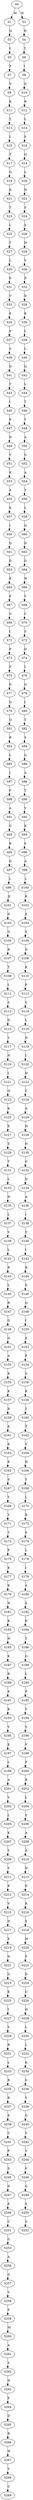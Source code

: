 strict digraph  {
	S0 -> S1 [ label = M ];
	S0 -> S2 [ label = W ];
	S1 -> S3 [ label = Q ];
	S2 -> S4 [ label = H ];
	S3 -> S5 [ label = I ];
	S4 -> S6 [ label = T ];
	S5 -> S7 [ label = F ];
	S6 -> S8 [ label = I ];
	S7 -> S9 [ label = V ];
	S8 -> S10 [ label = D ];
	S9 -> S11 [ label = K ];
	S10 -> S12 [ label = R ];
	S11 -> S13 [ label = T ];
	S12 -> S14 [ label = L ];
	S13 -> S15 [ label = L ];
	S14 -> S16 [ label = F ];
	S15 -> S17 [ label = T ];
	S16 -> S18 [ label = Q ];
	S17 -> S19 [ label = G ];
	S18 -> S20 [ label = L ];
	S19 -> S21 [ label = K ];
	S20 -> S22 [ label = N ];
	S21 -> S23 [ label = T ];
	S22 -> S24 [ label = S ];
	S23 -> S25 [ label = I ];
	S24 -> S26 [ label = S ];
	S25 -> S27 [ label = T ];
	S26 -> S28 [ label = H ];
	S27 -> S29 [ label = L ];
	S28 -> S30 [ label = V ];
	S29 -> S31 [ label = E ];
	S30 -> S32 [ label = E ];
	S31 -> S33 [ label = V ];
	S32 -> S34 [ label = D ];
	S33 -> S35 [ label = E ];
	S34 -> S36 [ label = K ];
	S35 -> S37 [ label = P ];
	S36 -> S38 [ label = I ];
	S37 -> S39 [ label = S ];
	S38 -> S40 [ label = L ];
	S39 -> S41 [ label = D ];
	S40 -> S42 [ label = Q ];
	S41 -> S43 [ label = T ];
	S42 -> S44 [ label = L ];
	S43 -> S45 [ label = I ];
	S44 -> S46 [ label = T ];
	S45 -> S47 [ label = E ];
	S46 -> S48 [ label = Y ];
	S47 -> S49 [ label = N ];
	S48 -> S50 [ label = A ];
	S49 -> S51 [ label = V ];
	S50 -> S52 [ label = G ];
	S51 -> S53 [ label = K ];
	S52 -> S54 [ label = A ];
	S53 -> S55 [ label = A ];
	S54 -> S56 [ label = T ];
	S55 -> S57 [ label = K ];
	S56 -> S58 [ label = L ];
	S57 -> S59 [ label = I ];
	S58 -> S60 [ label = Q ];
	S59 -> S61 [ label = Q ];
	S60 -> S62 [ label = D ];
	S61 -> S63 [ label = D ];
	S62 -> S64 [ label = D ];
	S63 -> S65 [ label = K ];
	S64 -> S66 [ label = W ];
	S65 -> S67 [ label = E ];
	S66 -> S68 [ label = V ];
	S67 -> S69 [ label = G ];
	S68 -> S70 [ label = C ];
	S69 -> S71 [ label = I ];
	S70 -> S72 [ label = S ];
	S71 -> S73 [ label = P ];
	S72 -> S74 [ label = D ];
	S73 -> S75 [ label = P ];
	S74 -> S76 [ label = I ];
	S75 -> S77 [ label = D ];
	S76 -> S78 [ label = G ];
	S77 -> S79 [ label = Q ];
	S78 -> S80 [ label = I ];
	S79 -> S81 [ label = Q ];
	S80 -> S82 [ label = T ];
	S81 -> S83 [ label = R ];
	S82 -> S84 [ label = S ];
	S83 -> S85 [ label = L ];
	S84 -> S86 [ label = G ];
	S85 -> S87 [ label = I ];
	S86 -> S88 [ label = A ];
	S87 -> S89 [ label = F ];
	S88 -> S90 [ label = T ];
	S89 -> S91 [ label = A ];
	S90 -> S92 [ label = V ];
	S91 -> S93 [ label = G ];
	S92 -> S94 [ label = K ];
	S93 -> S95 [ label = K ];
	S94 -> S96 [ label = S ];
	S95 -> S97 [ label = Q ];
	S96 -> S98 [ label = A ];
	S97 -> S99 [ label = L ];
	S98 -> S100 [ label = L ];
	S99 -> S101 [ label = E ];
	S100 -> S102 [ label = R ];
	S101 -> S103 [ label = D ];
	S102 -> S104 [ label = E ];
	S103 -> S105 [ label = G ];
	S104 -> S106 [ label = S ];
	S105 -> S107 [ label = R ];
	S106 -> S108 [ label = D ];
	S107 -> S109 [ label = T ];
	S108 -> S110 [ label = K ];
	S109 -> S111 [ label = L ];
	S110 -> S112 [ label = P ];
	S111 -> S113 [ label = S ];
	S112 -> S114 [ label = V ];
	S113 -> S115 [ label = D ];
	S114 -> S116 [ label = L ];
	S115 -> S117 [ label = Y ];
	S116 -> S118 [ label = N ];
	S117 -> S119 [ label = N ];
	S118 -> S120 [ label = I ];
	S119 -> S121 [ label = I ];
	S120 -> S122 [ label = H ];
	S121 -> S123 [ label = Q ];
	S122 -> S124 [ label = C ];
	S123 -> S125 [ label = K ];
	S124 -> S126 [ label = A ];
	S125 -> S127 [ label = E ];
	S126 -> S128 [ label = H ];
	S127 -> S129 [ label = S ];
	S128 -> S130 [ label = N ];
	S129 -> S131 [ label = T ];
	S130 -> S132 [ label = G ];
	S131 -> S133 [ label = L ];
	S132 -> S134 [ label = D ];
	S133 -> S135 [ label = H ];
	S134 -> S136 [ label = A ];
	S135 -> S137 [ label = L ];
	S136 -> S138 [ label = I ];
	S137 -> S139 [ label = V ];
	S138 -> S140 [ label = Y ];
	S139 -> S141 [ label = L ];
	S140 -> S142 [ label = I ];
	S141 -> S143 [ label = R ];
	S142 -> S144 [ label = R ];
	S143 -> S145 [ label = L ];
	S144 -> S146 [ label = E ];
	S145 -> S147 [ label = R ];
	S146 -> S148 [ label = Q ];
	S147 -> S149 [ label = G ];
	S148 -> S150 [ label = I ];
	S149 -> S151 [ label = G ];
	S150 -> S152 [ label = E ];
	S151 -> S153 [ label = A ];
	S152 -> S154 [ label = P ];
	S153 -> S155 [ label = K ];
	S154 -> S156 [ label = S ];
	S155 -> S157 [ label = K ];
	S156 -> S158 [ label = K ];
	S157 -> S159 [ label = R ];
	S158 -> S160 [ label = T ];
	S159 -> S161 [ label = K ];
	S160 -> S162 [ label = T ];
	S161 -> S163 [ label = K ];
	S162 -> S164 [ label = V ];
	S163 -> S165 [ label = K ];
	S164 -> S166 [ label = H ];
	S165 -> S167 [ label = S ];
	S166 -> S168 [ label = Y ];
	S167 -> S169 [ label = Y ];
	S168 -> S170 [ label = L ];
	S169 -> S171 [ label = T ];
	S170 -> S172 [ label = R ];
	S171 -> S173 [ label = T ];
	S172 -> S174 [ label = E ];
	S173 -> S175 [ label = P ];
	S174 -> S176 [ label = L ];
	S175 -> S177 [ label = K ];
	S176 -> S178 [ label = I ];
	S177 -> S179 [ label = K ];
	S178 -> S180 [ label = A ];
	S179 -> S181 [ label = N ];
	S180 -> S182 [ label = S ];
	S181 -> S183 [ label = K ];
	S182 -> S184 [ label = K ];
	S183 -> S185 [ label = H ];
	S184 -> S186 [ label = T ];
	S185 -> S187 [ label = K ];
	S186 -> S188 [ label = G ];
	S187 -> S189 [ label = R ];
	S188 -> S190 [ label = L ];
	S189 -> S191 [ label = K ];
	S190 -> S192 [ label = P ];
	S191 -> S193 [ label = K ];
	S192 -> S194 [ label = V ];
	S193 -> S195 [ label = V ];
	S194 -> S196 [ label = S ];
	S195 -> S197 [ label = K ];
	S196 -> S198 [ label = V ];
	S197 -> S199 [ label = L ];
	S198 -> S200 [ label = F ];
	S199 -> S201 [ label = A ];
	S200 -> S202 [ label = R ];
	S201 -> S203 [ label = V ];
	S202 -> S204 [ label = L ];
	S203 -> S205 [ label = L ];
	S204 -> S206 [ label = V ];
	S205 -> S207 [ label = K ];
	S206 -> S208 [ label = A ];
	S207 -> S209 [ label = Y ];
	S208 -> S210 [ label = A ];
	S209 -> S211 [ label = Y ];
	S210 -> S212 [ label = N ];
	S211 -> S213 [ label = K ];
	S212 -> S214 [ label = E ];
	S213 -> S215 [ label = V ];
	S214 -> S216 [ label = K ];
	S215 -> S217 [ label = D ];
	S216 -> S218 [ label = E ];
	S217 -> S219 [ label = E ];
	S218 -> S220 [ label = M ];
	S219 -> S221 [ label = N ];
	S220 -> S222 [ label = F ];
	S221 -> S223 [ label = G ];
	S222 -> S224 [ label = D ];
	S223 -> S225 [ label = K ];
	S224 -> S226 [ label = G ];
	S225 -> S227 [ label = I ];
	S226 -> S228 [ label = H ];
	S227 -> S229 [ label = S ];
	S228 -> S230 [ label = L ];
	S229 -> S231 [ label = R ];
	S230 -> S232 [ label = L ];
	S231 -> S233 [ label = L ];
	S232 -> S234 [ label = K ];
	S233 -> S235 [ label = R ];
	S234 -> S236 [ label = S ];
	S235 -> S237 [ label = R ];
	S236 -> S238 [ label = Y ];
	S237 -> S239 [ label = E ];
	S238 -> S240 [ label = G ];
	S239 -> S241 [ label = C ];
	S240 -> S242 [ label = V ];
	S241 -> S243 [ label = P ];
	S242 -> S244 [ label = V ];
	S243 -> S245 [ label = S ];
	S244 -> S246 [ label = V ];
	S245 -> S247 [ label = D ];
	S246 -> S248 [ label = G ];
	S247 -> S249 [ label = E ];
	S248 -> S250 [ label = S ];
	S249 -> S251 [ label = C ];
	S250 -> S252 [ label = S ];
	S251 -> S253 [ label = G ];
	S253 -> S256 [ label = A ];
	S256 -> S257 [ label = G ];
	S257 -> S258 [ label = V ];
	S258 -> S259 [ label = F ];
	S259 -> S260 [ label = M ];
	S260 -> S261 [ label = A ];
	S261 -> S262 [ label = S ];
	S262 -> S263 [ label = H ];
	S263 -> S264 [ label = F ];
	S264 -> S265 [ label = D ];
	S265 -> S266 [ label = R ];
	S266 -> S267 [ label = H ];
	S267 -> S268 [ label = Y ];
	S268 -> S269 [ label = C ];
}
